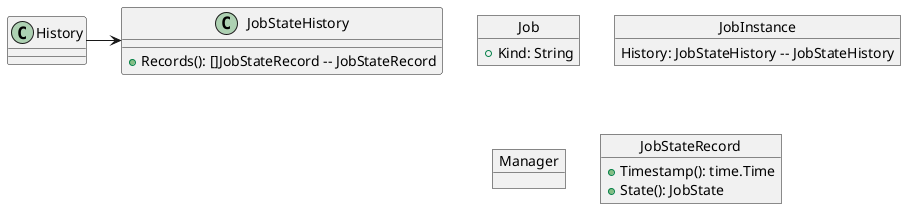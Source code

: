 @startuml

object Job{
  +Kind: String
}

object JobInstance {
  History: JobStateHistory -- JobStateHistory
}

History -> JobStateHistory

object Manager {
}

object JobStateHistory {
  +Records(): []JobStateRecord -- JobStateRecord
}

object JobStateRecord {
  +Timestamp(): time.Time
  +State(): JobState
}

@enduml